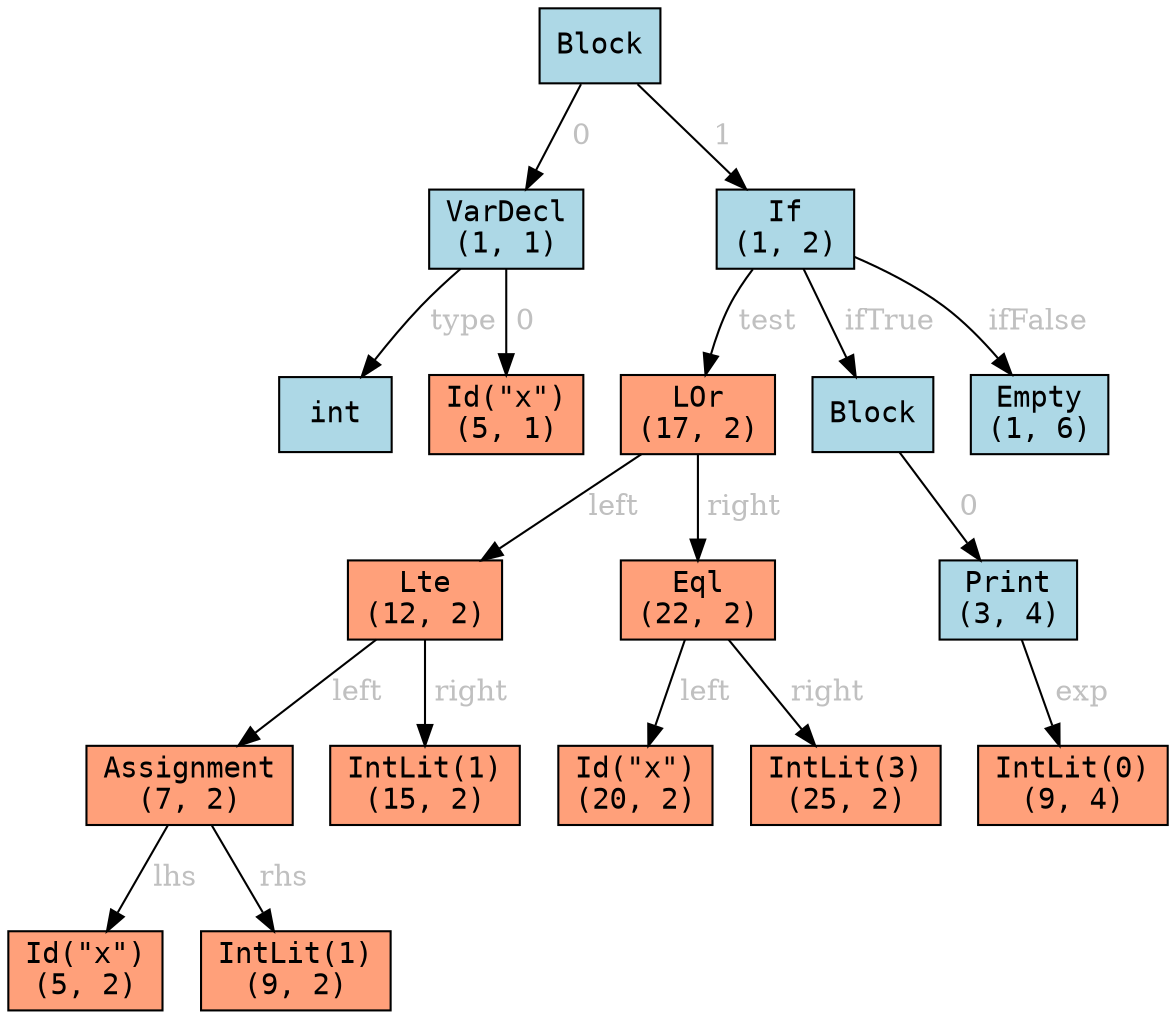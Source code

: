 digraph AST {
node [shape=box style=filled fontname=Courier];
0[label="Block" fillcolor="lightblue"];0 -> 1[label=" 0", fontcolor="gray"];
1[label="VarDecl\n(1, 1)" fillcolor="lightblue"];1 -> 2[label=" type", fontcolor="gray"];
2[label="int" fillcolor="lightblue"];1 -> 3[label=" 0", fontcolor="gray"];
3[label="Id(\"x\")\n(5, 1)" fillcolor="lightsalmon"];0 -> 4[label=" 1", fontcolor="gray"];
4[label="If\n(1, 2)" fillcolor="lightblue"];4 -> 5[label=" test", fontcolor="gray"];
5[label="LOr\n(17, 2)" fillcolor="lightsalmon"];5 -> 6[label=" left", fontcolor="gray"];
6[label="Lte\n(12, 2)" fillcolor="lightsalmon"];6 -> 7[label=" left", fontcolor="gray"];
7[label="Assignment\n(7, 2)" fillcolor="lightsalmon"];7 -> 8[label=" lhs", fontcolor="gray"];
8[label="Id(\"x\")\n(5, 2)" fillcolor="lightsalmon"];7 -> 9[label=" rhs", fontcolor="gray"];
9[label="IntLit(1)\n(9, 2)" fillcolor="lightsalmon"];6 -> 10[label=" right", fontcolor="gray"];
10[label="IntLit(1)\n(15, 2)" fillcolor="lightsalmon"];5 -> 11[label=" right", fontcolor="gray"];
11[label="Eql\n(22, 2)" fillcolor="lightsalmon"];11 -> 12[label=" left", fontcolor="gray"];
12[label="Id(\"x\")\n(20, 2)" fillcolor="lightsalmon"];11 -> 13[label=" right", fontcolor="gray"];
13[label="IntLit(3)\n(25, 2)" fillcolor="lightsalmon"];4 -> 14[label=" ifTrue", fontcolor="gray"];
14[label="Block" fillcolor="lightblue"];14 -> 15[label=" 0", fontcolor="gray"];
15[label="Print\n(3, 4)" fillcolor="lightblue"];15 -> 16[label=" exp", fontcolor="gray"];
16[label="IntLit(0)\n(9, 4)" fillcolor="lightsalmon"];4 -> 17[label=" ifFalse", fontcolor="gray"];
17[label="Empty\n(1, 6)" fillcolor="lightblue"];}
